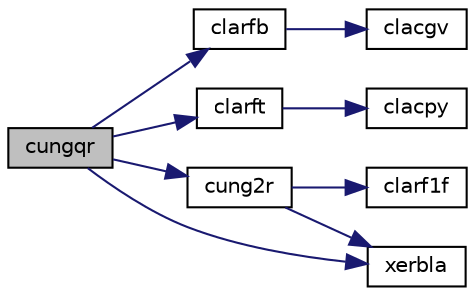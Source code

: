 digraph "cungqr"
{
 // LATEX_PDF_SIZE
  edge [fontname="Helvetica",fontsize="10",labelfontname="Helvetica",labelfontsize="10"];
  node [fontname="Helvetica",fontsize="10",shape=record];
  rankdir="LR";
  Node1 [label="cungqr",height=0.2,width=0.4,color="black", fillcolor="grey75", style="filled", fontcolor="black",tooltip="CUNGQR"];
  Node1 -> Node2 [color="midnightblue",fontsize="10",style="solid",fontname="Helvetica"];
  Node2 [label="clarfb",height=0.2,width=0.4,color="black", fillcolor="white", style="filled",URL="$clarfb_8f.html#a625578c63463d61350ee393cd3f9aeb6",tooltip="CLARFB applies a block reflector or its conjugate-transpose to a general rectangular matrix."];
  Node2 -> Node3 [color="midnightblue",fontsize="10",style="solid",fontname="Helvetica"];
  Node3 [label="clacgv",height=0.2,width=0.4,color="black", fillcolor="white", style="filled",URL="$clacgv_8f.html#a0ff51770edb0cdc7328fdae7ace7954e",tooltip="CLACGV conjugates a complex vector."];
  Node1 -> Node4 [color="midnightblue",fontsize="10",style="solid",fontname="Helvetica"];
  Node4 [label="clarft",height=0.2,width=0.4,color="black", fillcolor="white", style="filled",URL="$clarft_8f.html#ace2252c98183bbc6395b1e355342b8e5",tooltip="CLARFT forms the triangular factor T of a block reflector H = I - vtvH"];
  Node4 -> Node5 [color="midnightblue",fontsize="10",style="solid",fontname="Helvetica"];
  Node5 [label="clacpy",height=0.2,width=0.4,color="black", fillcolor="white", style="filled",URL="$clacpy_8f.html#afcee53f42831342f7c863bfc55d2d159",tooltip="CLACPY copies all or part of one two-dimensional array to another."];
  Node1 -> Node6 [color="midnightblue",fontsize="10",style="solid",fontname="Helvetica"];
  Node6 [label="cung2r",height=0.2,width=0.4,color="black", fillcolor="white", style="filled",URL="$cung2r_8f.html#ab99426ac17101ce778da5406fc07ac5e",tooltip="CUNG2R"];
  Node6 -> Node7 [color="midnightblue",fontsize="10",style="solid",fontname="Helvetica"];
  Node7 [label="clarf1f",height=0.2,width=0.4,color="black", fillcolor="white", style="filled",URL="$clarf1f_8f.html#a3e28406862b5295433c9210497d2c392",tooltip="CLARF1F applies an elementary reflector to a general rectangular"];
  Node6 -> Node8 [color="midnightblue",fontsize="10",style="solid",fontname="Helvetica"];
  Node8 [label="xerbla",height=0.2,width=0.4,color="black", fillcolor="white", style="filled",URL="$xerbla_8f.html#a377ee61015baf8dea7770b3a404b1c07",tooltip="XERBLA"];
  Node1 -> Node8 [color="midnightblue",fontsize="10",style="solid",fontname="Helvetica"];
}
